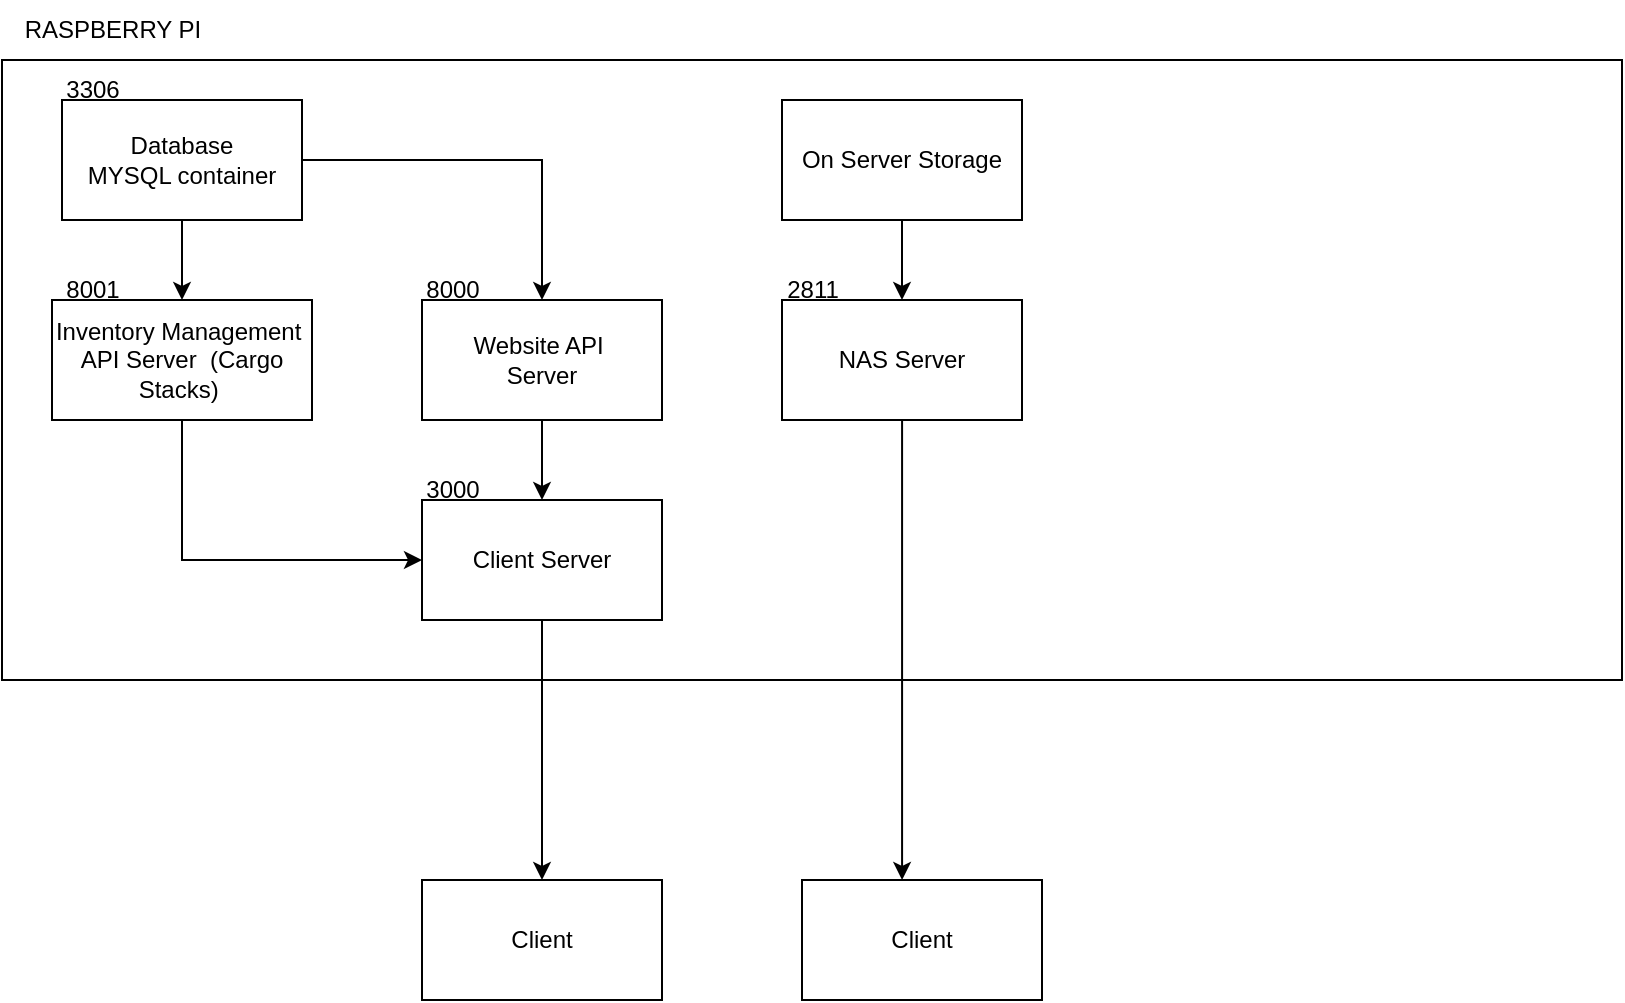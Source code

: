 <mxfile version="24.7.5">
  <diagram name="Page-1" id="BAhdU2feNOhui0BTC5kP">
    <mxGraphModel dx="989" dy="586" grid="1" gridSize="10" guides="1" tooltips="1" connect="1" arrows="1" fold="1" page="1" pageScale="1" pageWidth="850" pageHeight="1100" math="0" shadow="0">
      <root>
        <mxCell id="0" />
        <mxCell id="1" parent="0" />
        <mxCell id="8k97fbVTbY_U1idLsu2f-1" value="" style="rounded=0;whiteSpace=wrap;html=1;movable=1;resizable=1;rotatable=1;deletable=1;editable=1;locked=0;connectable=1;" parent="1" vertex="1">
          <mxGeometry x="20" y="40" width="810" height="310" as="geometry" />
        </mxCell>
        <mxCell id="8k97fbVTbY_U1idLsu2f-56" style="edgeStyle=orthogonalEdgeStyle;rounded=0;orthogonalLoop=1;jettySize=auto;html=1;" parent="1" source="8k97fbVTbY_U1idLsu2f-2" target="8k97fbVTbY_U1idLsu2f-5" edge="1">
          <mxGeometry relative="1" as="geometry" />
        </mxCell>
        <mxCell id="YYhSTkXtTlCXNyVOcpgg-1" style="edgeStyle=orthogonalEdgeStyle;rounded=0;orthogonalLoop=1;jettySize=auto;html=1;entryX=0.5;entryY=0;entryDx=0;entryDy=0;" edge="1" parent="1" source="8k97fbVTbY_U1idLsu2f-2" target="8k97fbVTbY_U1idLsu2f-14">
          <mxGeometry relative="1" as="geometry" />
        </mxCell>
        <mxCell id="8k97fbVTbY_U1idLsu2f-2" value="&lt;div&gt;Database&lt;/div&gt;MYSQL container" style="rounded=0;whiteSpace=wrap;html=1;" parent="1" vertex="1">
          <mxGeometry x="50" y="60" width="120" height="60" as="geometry" />
        </mxCell>
        <mxCell id="Ku-5m5kSyT1YMRK7cAzh-1" style="edgeStyle=orthogonalEdgeStyle;rounded=0;orthogonalLoop=1;jettySize=auto;html=1;entryX=0;entryY=0.5;entryDx=0;entryDy=0;" parent="1" source="8k97fbVTbY_U1idLsu2f-5" target="8k97fbVTbY_U1idLsu2f-24" edge="1">
          <mxGeometry relative="1" as="geometry">
            <Array as="points">
              <mxPoint x="110" y="290" />
            </Array>
          </mxGeometry>
        </mxCell>
        <mxCell id="8k97fbVTbY_U1idLsu2f-5" value="&lt;div&gt;Inventory Management&amp;nbsp;&lt;/div&gt;API Server&amp;nbsp; (Cargo Stacks)&amp;nbsp;" style="rounded=0;whiteSpace=wrap;html=1;" parent="1" vertex="1">
          <mxGeometry x="45" y="160" width="130" height="60" as="geometry" />
        </mxCell>
        <mxCell id="8k97fbVTbY_U1idLsu2f-68" style="edgeStyle=orthogonalEdgeStyle;rounded=0;orthogonalLoop=1;jettySize=auto;html=1;" parent="1" source="8k97fbVTbY_U1idLsu2f-14" target="8k97fbVTbY_U1idLsu2f-24" edge="1">
          <mxGeometry relative="1" as="geometry" />
        </mxCell>
        <mxCell id="8k97fbVTbY_U1idLsu2f-14" value="Website API&amp;nbsp;&lt;div&gt;Server&lt;/div&gt;" style="rounded=0;whiteSpace=wrap;html=1;" parent="1" vertex="1">
          <mxGeometry x="230" y="160" width="120" height="60" as="geometry" />
        </mxCell>
        <mxCell id="8k97fbVTbY_U1idLsu2f-19" value="Client" style="rounded=0;whiteSpace=wrap;html=1;" parent="1" vertex="1">
          <mxGeometry x="230" y="450" width="120" height="60" as="geometry" />
        </mxCell>
        <mxCell id="8k97fbVTbY_U1idLsu2f-20" value="NAS Server" style="rounded=0;whiteSpace=wrap;html=1;" parent="1" vertex="1">
          <mxGeometry x="410" y="160" width="120" height="60" as="geometry" />
        </mxCell>
        <mxCell id="8k97fbVTbY_U1idLsu2f-25" style="edgeStyle=orthogonalEdgeStyle;rounded=0;orthogonalLoop=1;jettySize=auto;html=1;entryX=0.5;entryY=0;entryDx=0;entryDy=0;" parent="1" source="8k97fbVTbY_U1idLsu2f-24" target="8k97fbVTbY_U1idLsu2f-19" edge="1">
          <mxGeometry relative="1" as="geometry" />
        </mxCell>
        <mxCell id="8k97fbVTbY_U1idLsu2f-24" value="Client Server" style="rounded=0;whiteSpace=wrap;html=1;" parent="1" vertex="1">
          <mxGeometry x="230" y="260" width="120" height="60" as="geometry" />
        </mxCell>
        <mxCell id="8k97fbVTbY_U1idLsu2f-64" style="edgeStyle=orthogonalEdgeStyle;rounded=0;orthogonalLoop=1;jettySize=auto;html=1;flowAnimation=0;" parent="1" source="8k97fbVTbY_U1idLsu2f-32" target="8k97fbVTbY_U1idLsu2f-20" edge="1">
          <mxGeometry relative="1" as="geometry" />
        </mxCell>
        <mxCell id="8k97fbVTbY_U1idLsu2f-32" value="On Server Storage" style="rounded=0;whiteSpace=wrap;html=1;" parent="1" vertex="1">
          <mxGeometry x="410" y="60" width="120" height="60" as="geometry" />
        </mxCell>
        <mxCell id="8k97fbVTbY_U1idLsu2f-45" value="RASPBERRY PI" style="text;html=1;align=center;verticalAlign=middle;resizable=0;points=[];autosize=1;strokeColor=none;fillColor=none;" parent="1" vertex="1">
          <mxGeometry x="20" y="10" width="110" height="30" as="geometry" />
        </mxCell>
        <mxCell id="8k97fbVTbY_U1idLsu2f-60" value="Client" style="rounded=0;whiteSpace=wrap;html=1;" parent="1" vertex="1">
          <mxGeometry x="420" y="450" width="120" height="60" as="geometry" />
        </mxCell>
        <mxCell id="8k97fbVTbY_U1idLsu2f-65" style="edgeStyle=orthogonalEdgeStyle;rounded=0;orthogonalLoop=1;jettySize=auto;html=1;entryX=0.417;entryY=0;entryDx=0;entryDy=0;entryPerimeter=0;" parent="1" source="8k97fbVTbY_U1idLsu2f-20" target="8k97fbVTbY_U1idLsu2f-60" edge="1">
          <mxGeometry relative="1" as="geometry" />
        </mxCell>
        <mxCell id="8k97fbVTbY_U1idLsu2f-73" value="3306" style="text;html=1;align=center;verticalAlign=middle;resizable=0;points=[];autosize=1;strokeColor=none;fillColor=none;" parent="1" vertex="1">
          <mxGeometry x="40" y="40" width="50" height="30" as="geometry" />
        </mxCell>
        <mxCell id="8k97fbVTbY_U1idLsu2f-75" value="3000" style="text;html=1;align=center;verticalAlign=middle;resizable=0;points=[];autosize=1;strokeColor=none;fillColor=none;" parent="1" vertex="1">
          <mxGeometry x="220" y="240" width="50" height="30" as="geometry" />
        </mxCell>
        <mxCell id="8k97fbVTbY_U1idLsu2f-77" value="2811" style="text;html=1;align=center;verticalAlign=middle;resizable=0;points=[];autosize=1;strokeColor=none;fillColor=none;" parent="1" vertex="1">
          <mxGeometry x="400" y="140" width="50" height="30" as="geometry" />
        </mxCell>
        <mxCell id="8k97fbVTbY_U1idLsu2f-79" value="8000" style="text;html=1;align=center;verticalAlign=middle;resizable=0;points=[];autosize=1;strokeColor=none;fillColor=none;" parent="1" vertex="1">
          <mxGeometry x="220" y="140" width="50" height="30" as="geometry" />
        </mxCell>
        <mxCell id="8k97fbVTbY_U1idLsu2f-80" value="8001" style="text;html=1;align=center;verticalAlign=middle;resizable=0;points=[];autosize=1;strokeColor=none;fillColor=none;" parent="1" vertex="1">
          <mxGeometry x="40" y="140" width="50" height="30" as="geometry" />
        </mxCell>
      </root>
    </mxGraphModel>
  </diagram>
</mxfile>
